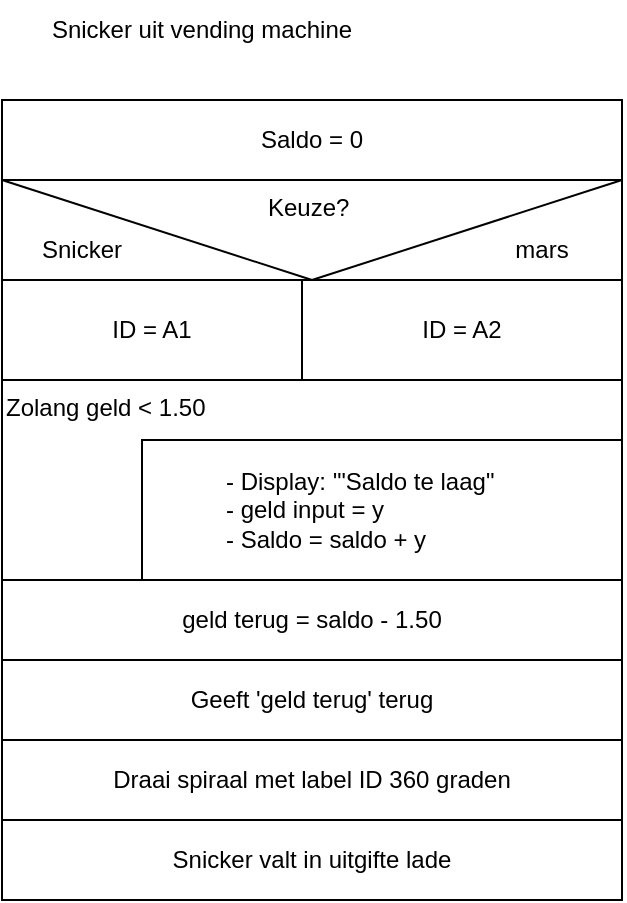 <mxfile>
    <diagram id="YpSYsorLDXaplvPnaPJR" name="Page-1">
        <mxGraphModel dx="802" dy="563" grid="1" gridSize="10" guides="1" tooltips="1" connect="1" arrows="1" fold="1" page="1" pageScale="1" pageWidth="850" pageHeight="1100" math="0" shadow="0">
            <root>
                <mxCell id="0"/>
                <mxCell id="1" parent="0"/>
                <mxCell id="2" value="Saldo = 0" style="rounded=0;whiteSpace=wrap;html=1;verticalAlign=middle;align=center;" parent="1" vertex="1">
                    <mxGeometry x="80" y="90" width="310" height="40" as="geometry"/>
                </mxCell>
                <mxCell id="3" value="Snicker uit vending machine" style="text;html=1;align=center;verticalAlign=middle;whiteSpace=wrap;rounded=0;" parent="1" vertex="1">
                    <mxGeometry x="80" y="40" width="200" height="30" as="geometry"/>
                </mxCell>
                <mxCell id="4" value="Keuze?&amp;nbsp;" style="rounded=0;whiteSpace=wrap;html=1;verticalAlign=top;align=center;" parent="1" vertex="1">
                    <mxGeometry x="80" y="130" width="310" height="50" as="geometry"/>
                </mxCell>
                <mxCell id="6" value="ID = A1" style="rounded=0;whiteSpace=wrap;html=1;verticalAlign=middle;align=center;" parent="1" vertex="1">
                    <mxGeometry x="80" y="180" width="150" height="50" as="geometry"/>
                </mxCell>
                <mxCell id="12" value="Zolang geld &amp;lt; 1.50&lt;div&gt;&lt;br&gt;&lt;/div&gt;" style="rounded=0;whiteSpace=wrap;html=1;verticalAlign=top;align=left;" parent="1" vertex="1">
                    <mxGeometry x="80" y="230" width="310" height="100" as="geometry"/>
                </mxCell>
                <mxCell id="13" value="&lt;blockquote style=&quot;margin: 0 0 0 40px; border: none; padding: 0px;&quot;&gt;- Display: &#39;&quot;Saldo te laag&quot;&lt;/blockquote&gt;&lt;blockquote style=&quot;margin: 0 0 0 40px; border: none; padding: 0px;&quot;&gt;&lt;div&gt;- geld input = y&lt;/div&gt;&lt;div&gt;- Saldo = saldo + y&lt;/div&gt;&lt;/blockquote&gt;" style="rounded=0;whiteSpace=wrap;html=1;align=left;" parent="1" vertex="1">
                    <mxGeometry x="150" y="260" width="240" height="70" as="geometry"/>
                </mxCell>
                <mxCell id="27" style="html=1;exitX=0;exitY=0;exitDx=0;exitDy=0;entryX=0.5;entryY=1;entryDx=0;entryDy=0;startArrow=none;startFill=0;endArrow=none;endFill=0;" edge="1" parent="1" source="4" target="4">
                    <mxGeometry relative="1" as="geometry"/>
                </mxCell>
                <mxCell id="28" style="html=1;exitX=1;exitY=0;exitDx=0;exitDy=0;entryX=0.5;entryY=1;entryDx=0;entryDy=0;startArrow=none;startFill=0;endArrow=none;endFill=0;" edge="1" parent="1" source="4" target="4">
                    <mxGeometry relative="1" as="geometry"/>
                </mxCell>
                <mxCell id="29" value="Snicker" style="text;html=1;align=center;verticalAlign=middle;whiteSpace=wrap;rounded=0;" vertex="1" parent="1">
                    <mxGeometry x="90" y="150" width="60" height="30" as="geometry"/>
                </mxCell>
                <mxCell id="30" value="mars" style="text;html=1;align=center;verticalAlign=middle;whiteSpace=wrap;rounded=0;" vertex="1" parent="1">
                    <mxGeometry x="320" y="150" width="60" height="30" as="geometry"/>
                </mxCell>
                <mxCell id="35" value="ID = A2" style="rounded=0;whiteSpace=wrap;html=1;verticalAlign=middle;align=center;" vertex="1" parent="1">
                    <mxGeometry x="230" y="180" width="160" height="50" as="geometry"/>
                </mxCell>
                <mxCell id="49" value="geld terug = saldo - 1.50" style="rounded=0;whiteSpace=wrap;html=1;verticalAlign=middle;align=center;" vertex="1" parent="1">
                    <mxGeometry x="80" y="330" width="310" height="40" as="geometry"/>
                </mxCell>
                <mxCell id="50" value="Geeft &#39;geld terug&#39; terug" style="rounded=0;whiteSpace=wrap;html=1;verticalAlign=middle;align=center;" vertex="1" parent="1">
                    <mxGeometry x="80" y="370" width="310" height="40" as="geometry"/>
                </mxCell>
                <mxCell id="53" value="" style="edgeStyle=none;html=1;" edge="1" parent="1" source="51" target="52">
                    <mxGeometry relative="1" as="geometry"/>
                </mxCell>
                <mxCell id="51" value="Draai spiraal met label ID 360 graden" style="rounded=0;whiteSpace=wrap;html=1;verticalAlign=middle;align=center;" vertex="1" parent="1">
                    <mxGeometry x="80" y="410" width="310" height="40" as="geometry"/>
                </mxCell>
                <mxCell id="52" value="Snicker valt in uitgifte lade" style="rounded=0;whiteSpace=wrap;html=1;verticalAlign=middle;align=center;" vertex="1" parent="1">
                    <mxGeometry x="80" y="450" width="310" height="40" as="geometry"/>
                </mxCell>
            </root>
        </mxGraphModel>
    </diagram>
</mxfile>